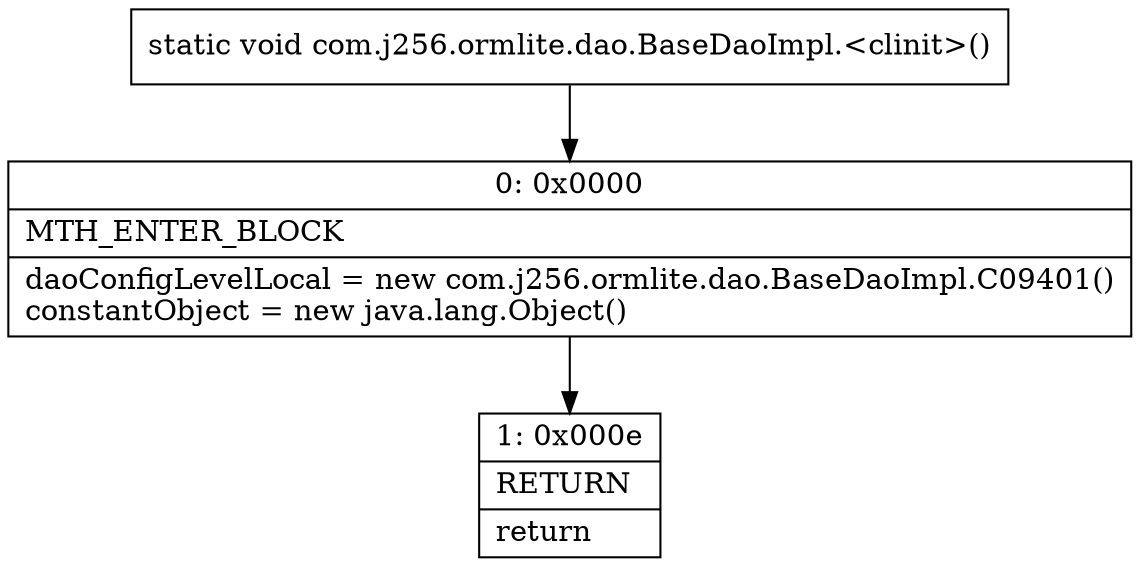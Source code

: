 digraph "CFG forcom.j256.ormlite.dao.BaseDaoImpl.\<clinit\>()V" {
Node_0 [shape=record,label="{0\:\ 0x0000|MTH_ENTER_BLOCK\l|daoConfigLevelLocal = new com.j256.ormlite.dao.BaseDaoImpl.C09401()\lconstantObject = new java.lang.Object()\l}"];
Node_1 [shape=record,label="{1\:\ 0x000e|RETURN\l|return\l}"];
MethodNode[shape=record,label="{static void com.j256.ormlite.dao.BaseDaoImpl.\<clinit\>() }"];
MethodNode -> Node_0;
Node_0 -> Node_1;
}

